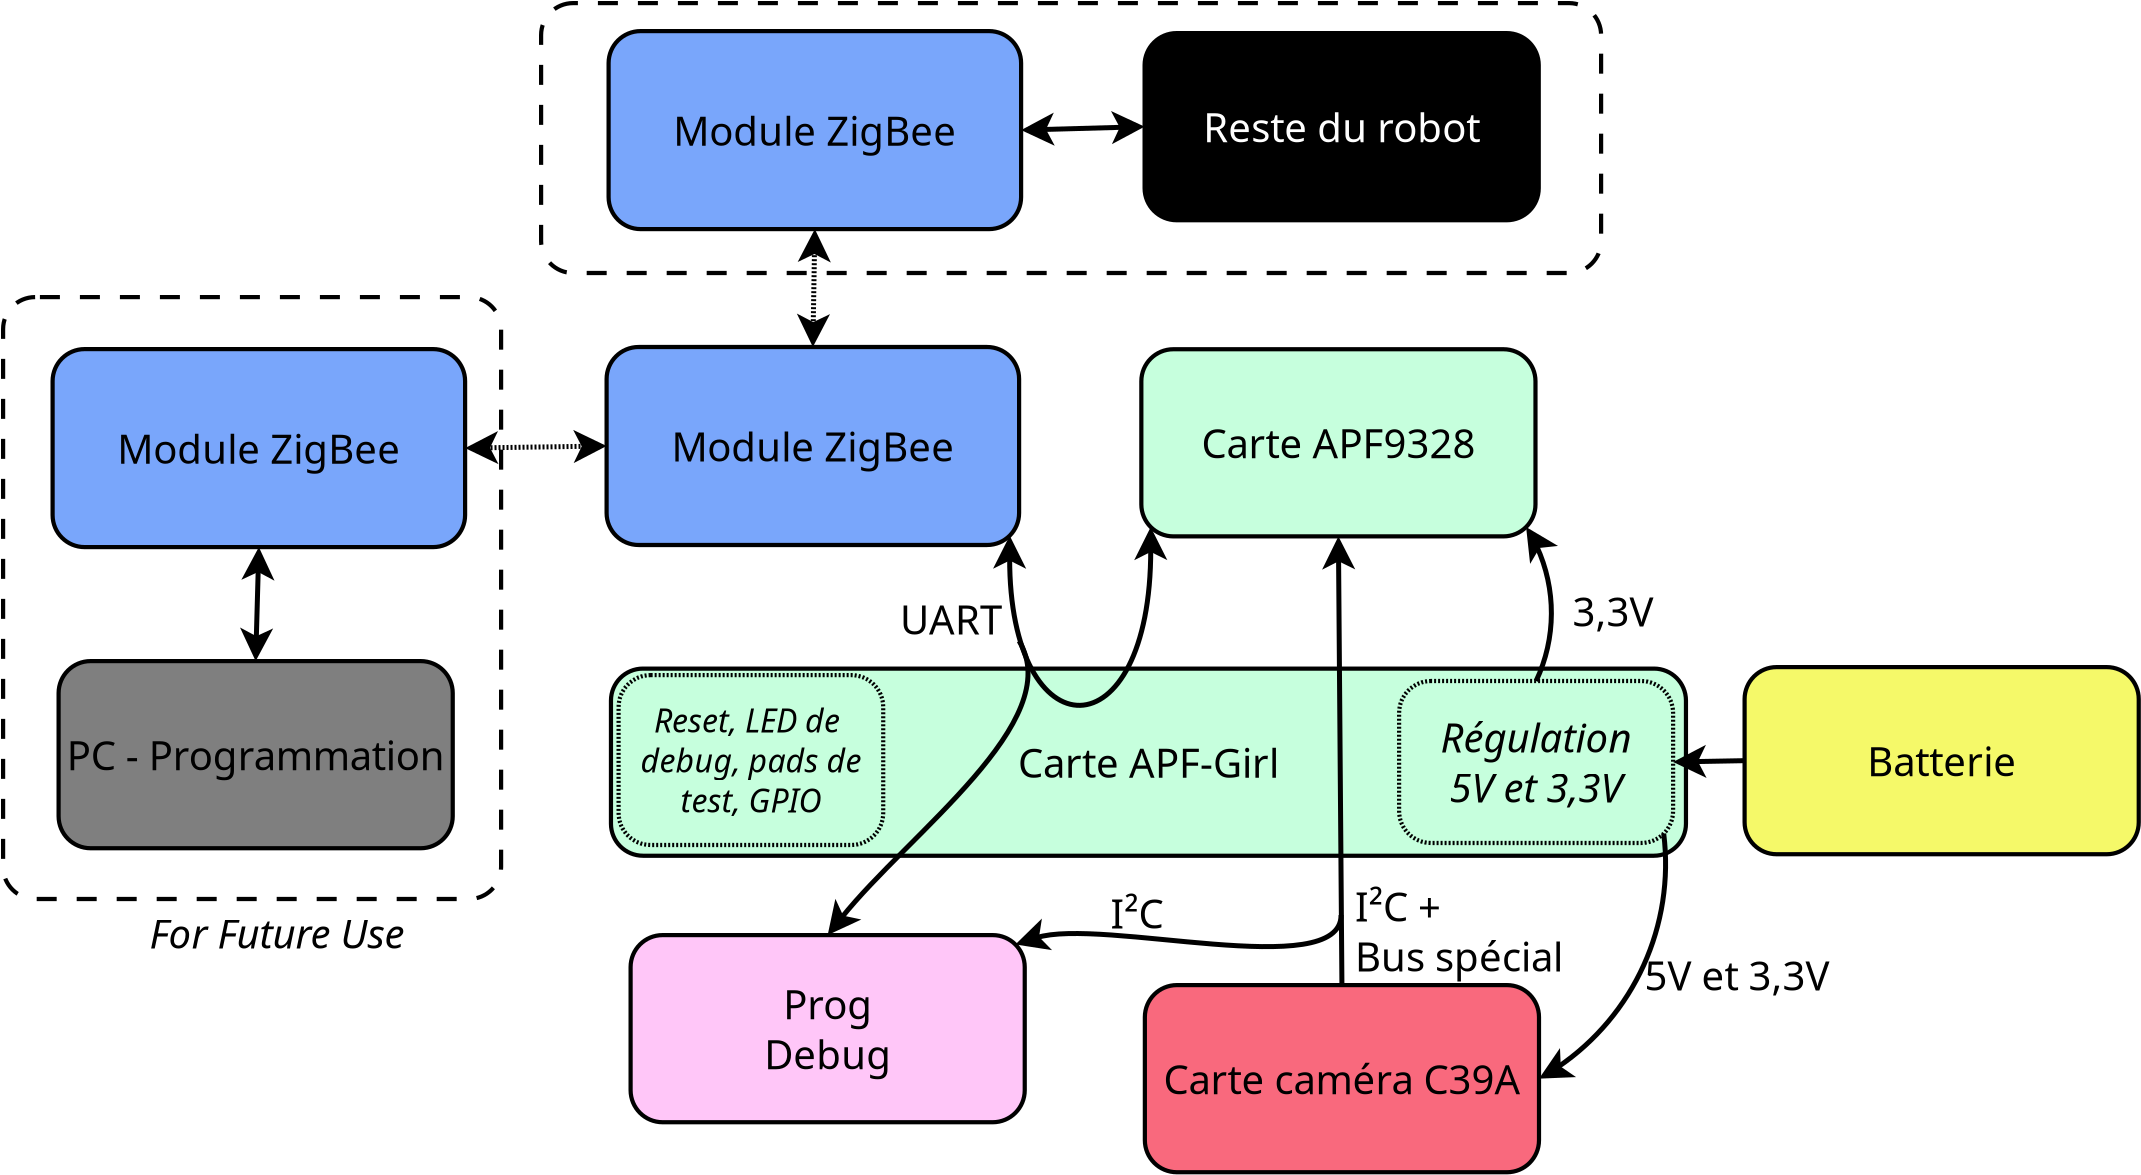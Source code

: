 <?xml version="1.0" encoding="UTF-8"?>
<dia:diagram xmlns:dia="http://www.lysator.liu.se/~alla/dia/">
  <dia:layer name="Arrière-plan" visible="true">
    <dia:object type="Standard - Box" version="0" id="O0">
      <dia:attribute name="obj_pos">
        <dia:point val="-1.993,-13.97"/>
      </dia:attribute>
      <dia:attribute name="obj_bb">
        <dia:rectangle val="-2.098,-14.075;51.112,-0.37"/>
      </dia:attribute>
      <dia:attribute name="elem_corner">
        <dia:point val="-1.993,-13.97"/>
      </dia:attribute>
      <dia:attribute name="elem_width">
        <dia:real val="53"/>
      </dia:attribute>
      <dia:attribute name="elem_height">
        <dia:real val="13.495"/>
      </dia:attribute>
      <dia:attribute name="border_width">
        <dia:real val="0.21"/>
      </dia:attribute>
      <dia:attribute name="show_background">
        <dia:boolean val="true"/>
      </dia:attribute>
      <dia:attribute name="line_style">
        <dia:enum val="1"/>
      </dia:attribute>
      <dia:attribute name="corner_radius">
        <dia:real val="1.6"/>
      </dia:attribute>
    </dia:object>
    <dia:object type="Standard - Box" version="0" id="O1">
      <dia:attribute name="obj_pos">
        <dia:point val="28.019,3.337"/>
      </dia:attribute>
      <dia:attribute name="obj_bb">
        <dia:rectangle val="27.914,3.232;47.831,12.799"/>
      </dia:attribute>
      <dia:attribute name="elem_corner">
        <dia:point val="28.019,3.337"/>
      </dia:attribute>
      <dia:attribute name="elem_width">
        <dia:real val="19.707"/>
      </dia:attribute>
      <dia:attribute name="elem_height">
        <dia:real val="9.357"/>
      </dia:attribute>
      <dia:attribute name="border_width">
        <dia:real val="0.21"/>
      </dia:attribute>
      <dia:attribute name="inner_color">
        <dia:color val="#c6ffdd"/>
      </dia:attribute>
      <dia:attribute name="show_background">
        <dia:boolean val="true"/>
      </dia:attribute>
      <dia:attribute name="corner_radius">
        <dia:real val="1.6"/>
      </dia:attribute>
    </dia:object>
    <dia:object type="Standard - Text" version="1" id="O2">
      <dia:attribute name="obj_pos">
        <dia:point val="37.872,8.016"/>
      </dia:attribute>
      <dia:attribute name="obj_bb">
        <dia:rectangle val="31.076,6.551;44.668,9.481"/>
      </dia:attribute>
      <dia:attribute name="text">
        <dia:composite type="text">
          <dia:attribute name="string">
            <dia:string>#Carte APF9328#</dia:string>
          </dia:attribute>
          <dia:attribute name="font">
            <dia:font family="sans" style="0" name="Helvetica"/>
          </dia:attribute>
          <dia:attribute name="height">
            <dia:real val="2.5"/>
          </dia:attribute>
          <dia:attribute name="pos">
            <dia:point val="37.872,8.243"/>
          </dia:attribute>
          <dia:attribute name="color">
            <dia:color val="#000000"/>
          </dia:attribute>
          <dia:attribute name="alignment">
            <dia:enum val="1"/>
          </dia:attribute>
        </dia:composite>
      </dia:attribute>
      <dia:attribute name="valign">
        <dia:enum val="2"/>
      </dia:attribute>
      <dia:connections>
        <dia:connection handle="0" to="O1" connection="8"/>
      </dia:connections>
    </dia:object>
    <dia:object type="Standard - Box" version="0" id="O3">
      <dia:attribute name="obj_pos">
        <dia:point val="1.5,19.305"/>
      </dia:attribute>
      <dia:attribute name="obj_bb">
        <dia:rectangle val="1.395,19.2;55.355,28.767"/>
      </dia:attribute>
      <dia:attribute name="elem_corner">
        <dia:point val="1.5,19.305"/>
      </dia:attribute>
      <dia:attribute name="elem_width">
        <dia:real val="53.75"/>
      </dia:attribute>
      <dia:attribute name="elem_height">
        <dia:real val="9.357"/>
      </dia:attribute>
      <dia:attribute name="border_width">
        <dia:real val="0.21"/>
      </dia:attribute>
      <dia:attribute name="inner_color">
        <dia:color val="#c6ffdd"/>
      </dia:attribute>
      <dia:attribute name="show_background">
        <dia:boolean val="true"/>
      </dia:attribute>
      <dia:attribute name="corner_radius">
        <dia:real val="1.6"/>
      </dia:attribute>
    </dia:object>
    <dia:object type="Standard - Text" version="1" id="O4">
      <dia:attribute name="obj_pos">
        <dia:point val="28.375,23.983"/>
      </dia:attribute>
      <dia:attribute name="obj_bb">
        <dia:rectangle val="21.948,22.439;34.856,25.528"/>
      </dia:attribute>
      <dia:attribute name="text">
        <dia:composite type="text">
          <dia:attribute name="string">
            <dia:string>#Carte APF-Girl#</dia:string>
          </dia:attribute>
          <dia:attribute name="font">
            <dia:font family="sans" style="0" name="Helvetica"/>
          </dia:attribute>
          <dia:attribute name="height">
            <dia:real val="2.5"/>
          </dia:attribute>
          <dia:attribute name="pos">
            <dia:point val="28.375,24.184"/>
          </dia:attribute>
          <dia:attribute name="color">
            <dia:color val="#000000"/>
          </dia:attribute>
          <dia:attribute name="alignment">
            <dia:enum val="1"/>
          </dia:attribute>
        </dia:composite>
      </dia:attribute>
      <dia:attribute name="valign">
        <dia:enum val="2"/>
      </dia:attribute>
      <dia:connections>
        <dia:connection handle="0" to="O3" connection="8"/>
      </dia:connections>
    </dia:object>
    <dia:object type="Standard - Box" version="0" id="O5">
      <dia:attribute name="obj_pos">
        <dia:point val="28.195,35.13"/>
      </dia:attribute>
      <dia:attribute name="obj_bb">
        <dia:rectangle val="28.09,35.025;48.007,44.592"/>
      </dia:attribute>
      <dia:attribute name="elem_corner">
        <dia:point val="28.195,35.13"/>
      </dia:attribute>
      <dia:attribute name="elem_width">
        <dia:real val="19.707"/>
      </dia:attribute>
      <dia:attribute name="elem_height">
        <dia:real val="9.357"/>
      </dia:attribute>
      <dia:attribute name="border_width">
        <dia:real val="0.21"/>
      </dia:attribute>
      <dia:attribute name="inner_color">
        <dia:color val="#f9697d"/>
      </dia:attribute>
      <dia:attribute name="show_background">
        <dia:boolean val="true"/>
      </dia:attribute>
      <dia:attribute name="corner_radius">
        <dia:real val="1.6"/>
      </dia:attribute>
    </dia:object>
    <dia:object type="Standard - Text" version="1" id="O6">
      <dia:attribute name="obj_pos">
        <dia:point val="38.048,39.808"/>
      </dia:attribute>
      <dia:attribute name="obj_bb">
        <dia:rectangle val="29.117,38.264;47.033,41.353"/>
      </dia:attribute>
      <dia:attribute name="text">
        <dia:composite type="text">
          <dia:attribute name="string">
            <dia:string>#Carte caméra C39A#</dia:string>
          </dia:attribute>
          <dia:attribute name="font">
            <dia:font family="sans" style="0" name="Helvetica"/>
          </dia:attribute>
          <dia:attribute name="height">
            <dia:real val="2.5"/>
          </dia:attribute>
          <dia:attribute name="pos">
            <dia:point val="38.048,40.009"/>
          </dia:attribute>
          <dia:attribute name="color">
            <dia:color val="#000000"/>
          </dia:attribute>
          <dia:attribute name="alignment">
            <dia:enum val="1"/>
          </dia:attribute>
        </dia:composite>
      </dia:attribute>
      <dia:attribute name="valign">
        <dia:enum val="2"/>
      </dia:attribute>
      <dia:connections>
        <dia:connection handle="0" to="O5" connection="8"/>
      </dia:connections>
    </dia:object>
    <dia:object type="Standard - Box" version="0" id="O7">
      <dia:attribute name="obj_pos">
        <dia:point val="1.282,3.225"/>
      </dia:attribute>
      <dia:attribute name="obj_bb">
        <dia:rectangle val="1.177,3.12;22.012,13.23"/>
      </dia:attribute>
      <dia:attribute name="elem_corner">
        <dia:point val="1.282,3.225"/>
      </dia:attribute>
      <dia:attribute name="elem_width">
        <dia:real val="20.625"/>
      </dia:attribute>
      <dia:attribute name="elem_height">
        <dia:real val="9.9"/>
      </dia:attribute>
      <dia:attribute name="border_width">
        <dia:real val="0.21"/>
      </dia:attribute>
      <dia:attribute name="inner_color">
        <dia:color val="#79a6fb"/>
      </dia:attribute>
      <dia:attribute name="show_background">
        <dia:boolean val="true"/>
      </dia:attribute>
      <dia:attribute name="corner_radius">
        <dia:real val="1.6"/>
      </dia:attribute>
    </dia:object>
    <dia:object type="Standard - Text" version="1" id="O8">
      <dia:attribute name="obj_pos">
        <dia:point val="11.595,8.175"/>
      </dia:attribute>
      <dia:attribute name="obj_bb">
        <dia:rectangle val="4.784,6.63;18.457,9.72"/>
      </dia:attribute>
      <dia:attribute name="text">
        <dia:composite type="text">
          <dia:attribute name="string">
            <dia:string>#Module ZigBee#</dia:string>
          </dia:attribute>
          <dia:attribute name="font">
            <dia:font family="sans" style="0" name="Helvetica"/>
          </dia:attribute>
          <dia:attribute name="height">
            <dia:real val="2.5"/>
          </dia:attribute>
          <dia:attribute name="pos">
            <dia:point val="11.595,8.376"/>
          </dia:attribute>
          <dia:attribute name="color">
            <dia:color val="#000000"/>
          </dia:attribute>
          <dia:attribute name="alignment">
            <dia:enum val="1"/>
          </dia:attribute>
        </dia:composite>
      </dia:attribute>
      <dia:attribute name="valign">
        <dia:enum val="2"/>
      </dia:attribute>
      <dia:connections>
        <dia:connection handle="0" to="O7" connection="8"/>
      </dia:connections>
    </dia:object>
    <dia:object type="Standard - Box" version="0" id="O9">
      <dia:attribute name="obj_pos">
        <dia:point val="40.907,19.925"/>
      </dia:attribute>
      <dia:attribute name="obj_bb">
        <dia:rectangle val="40.802,19.82;54.712,28.13"/>
      </dia:attribute>
      <dia:attribute name="elem_corner">
        <dia:point val="40.907,19.925"/>
      </dia:attribute>
      <dia:attribute name="elem_width">
        <dia:real val="13.7"/>
      </dia:attribute>
      <dia:attribute name="elem_height">
        <dia:real val="8.1"/>
      </dia:attribute>
      <dia:attribute name="border_width">
        <dia:real val="0.21"/>
      </dia:attribute>
      <dia:attribute name="inner_color">
        <dia:color val="#c6ffdd"/>
      </dia:attribute>
      <dia:attribute name="show_background">
        <dia:boolean val="true"/>
      </dia:attribute>
      <dia:attribute name="line_style">
        <dia:enum val="4"/>
      </dia:attribute>
      <dia:attribute name="corner_radius">
        <dia:real val="1.6"/>
      </dia:attribute>
    </dia:object>
    <dia:object type="Standard - Box" version="0" id="O10">
      <dia:attribute name="obj_pos">
        <dia:point val="58.182,19.23"/>
      </dia:attribute>
      <dia:attribute name="obj_bb">
        <dia:rectangle val="58.077,19.125;77.994,28.692"/>
      </dia:attribute>
      <dia:attribute name="elem_corner">
        <dia:point val="58.182,19.23"/>
      </dia:attribute>
      <dia:attribute name="elem_width">
        <dia:real val="19.707"/>
      </dia:attribute>
      <dia:attribute name="elem_height">
        <dia:real val="9.357"/>
      </dia:attribute>
      <dia:attribute name="border_width">
        <dia:real val="0.21"/>
      </dia:attribute>
      <dia:attribute name="inner_color">
        <dia:color val="#f5f969"/>
      </dia:attribute>
      <dia:attribute name="show_background">
        <dia:boolean val="true"/>
      </dia:attribute>
      <dia:attribute name="corner_radius">
        <dia:real val="1.6"/>
      </dia:attribute>
    </dia:object>
    <dia:object type="Standard - Text" version="1" id="O11">
      <dia:attribute name="obj_pos">
        <dia:point val="47.757,23.975"/>
      </dia:attribute>
      <dia:attribute name="obj_bb">
        <dia:rectangle val="42.847,21.18;52.72,26.77"/>
      </dia:attribute>
      <dia:attribute name="text">
        <dia:composite type="text">
          <dia:attribute name="string">
            <dia:string>#Régulation
5V et 3,3V#</dia:string>
          </dia:attribute>
          <dia:attribute name="font">
            <dia:font family="sans" style="8" name="Helvetica-Oblique"/>
          </dia:attribute>
          <dia:attribute name="height">
            <dia:real val="2.5"/>
          </dia:attribute>
          <dia:attribute name="pos">
            <dia:point val="47.757,22.926"/>
          </dia:attribute>
          <dia:attribute name="color">
            <dia:color val="#000000"/>
          </dia:attribute>
          <dia:attribute name="alignment">
            <dia:enum val="1"/>
          </dia:attribute>
        </dia:composite>
      </dia:attribute>
      <dia:attribute name="valign">
        <dia:enum val="2"/>
      </dia:attribute>
      <dia:connections>
        <dia:connection handle="0" to="O9" connection="8"/>
      </dia:connections>
    </dia:object>
    <dia:object type="Standard - Line" version="0" id="O12">
      <dia:attribute name="obj_pos">
        <dia:point val="58.182,23.908"/>
      </dia:attribute>
      <dia:attribute name="obj_bb">
        <dia:rectangle val="54.462,22.873;58.309,25.077"/>
      </dia:attribute>
      <dia:attribute name="conn_endpoints">
        <dia:point val="58.182,23.908"/>
        <dia:point val="54.607,23.975"/>
      </dia:attribute>
      <dia:attribute name="numcp">
        <dia:int val="1"/>
      </dia:attribute>
      <dia:attribute name="line_width">
        <dia:real val="0.25"/>
      </dia:attribute>
      <dia:attribute name="end_arrow">
        <dia:enum val="22"/>
      </dia:attribute>
      <dia:attribute name="end_arrow_length">
        <dia:real val="1.1"/>
      </dia:attribute>
      <dia:attribute name="end_arrow_width">
        <dia:real val="1.1"/>
      </dia:attribute>
      <dia:connections>
        <dia:connection handle="0" to="O10" connection="3"/>
        <dia:connection handle="1" to="O9" connection="4"/>
      </dia:connections>
    </dia:object>
    <dia:object type="Standard - Text" version="1" id="O13">
      <dia:attribute name="obj_pos">
        <dia:point val="68.035,23.908"/>
      </dia:attribute>
      <dia:attribute name="obj_bb">
        <dia:rectangle val="64.385,22.364;71.738,25.453"/>
      </dia:attribute>
      <dia:attribute name="text">
        <dia:composite type="text">
          <dia:attribute name="string">
            <dia:string>#Batterie#</dia:string>
          </dia:attribute>
          <dia:attribute name="font">
            <dia:font family="sans" style="0" name="Helvetica"/>
          </dia:attribute>
          <dia:attribute name="height">
            <dia:real val="2.5"/>
          </dia:attribute>
          <dia:attribute name="pos">
            <dia:point val="68.035,24.109"/>
          </dia:attribute>
          <dia:attribute name="color">
            <dia:color val="#000000"/>
          </dia:attribute>
          <dia:attribute name="alignment">
            <dia:enum val="1"/>
          </dia:attribute>
        </dia:composite>
      </dia:attribute>
      <dia:attribute name="valign">
        <dia:enum val="2"/>
      </dia:attribute>
      <dia:connections>
        <dia:connection handle="0" to="O10" connection="8"/>
      </dia:connections>
    </dia:object>
    <dia:object type="Standard - Arc" version="0" id="O14">
      <dia:attribute name="obj_pos">
        <dia:point val="47.757,19.925"/>
      </dia:attribute>
      <dia:attribute name="obj_bb">
        <dia:rectangle val="46.151,12.029;48.647,20.058"/>
      </dia:attribute>
      <dia:attribute name="conn_endpoints">
        <dia:point val="47.757,19.925"/>
        <dia:point val="47.257,12.226"/>
      </dia:attribute>
      <dia:attribute name="curve_distance">
        <dia:real val="1"/>
      </dia:attribute>
      <dia:attribute name="line_width">
        <dia:real val="0.25"/>
      </dia:attribute>
      <dia:attribute name="end_arrow">
        <dia:enum val="22"/>
      </dia:attribute>
      <dia:attribute name="end_arrow_length">
        <dia:real val="1.1"/>
      </dia:attribute>
      <dia:attribute name="end_arrow_width">
        <dia:real val="1.1"/>
      </dia:attribute>
      <dia:connections>
        <dia:connection handle="0" to="O9" connection="1"/>
        <dia:connection handle="1" to="O1" connection="7"/>
      </dia:connections>
    </dia:object>
    <dia:object type="Standard - Line" version="0" id="O15">
      <dia:attribute name="obj_pos">
        <dia:point val="38.048,35.13"/>
      </dia:attribute>
      <dia:attribute name="obj_bb">
        <dia:rectangle val="36.771,12.56;38.973,35.256"/>
      </dia:attribute>
      <dia:attribute name="conn_endpoints">
        <dia:point val="38.048,35.13"/>
        <dia:point val="37.872,12.694"/>
      </dia:attribute>
      <dia:attribute name="numcp">
        <dia:int val="1"/>
      </dia:attribute>
      <dia:attribute name="line_width">
        <dia:real val="0.25"/>
      </dia:attribute>
      <dia:attribute name="end_arrow">
        <dia:enum val="22"/>
      </dia:attribute>
      <dia:attribute name="end_arrow_length">
        <dia:real val="1.1"/>
      </dia:attribute>
      <dia:attribute name="end_arrow_width">
        <dia:real val="1.1"/>
      </dia:attribute>
      <dia:connections>
        <dia:connection handle="0" to="O5" connection="1"/>
        <dia:connection handle="1" to="O1" connection="6"/>
      </dia:connections>
    </dia:object>
    <dia:object type="Standard - BezierLine" version="0" id="O16">
      <dia:attribute name="obj_pos">
        <dia:point val="21.438,12.656"/>
      </dia:attribute>
      <dia:attribute name="obj_bb">
        <dia:rectangle val="20.338,12.099;29.587,20.992"/>
      </dia:attribute>
      <dia:attribute name="bez_points">
        <dia:point val="21.438,12.656"/>
        <dia:point val="21.407,23.625"/>
        <dia:point val="28.507,23.725"/>
        <dia:point val="28.487,12.226"/>
      </dia:attribute>
      <dia:attribute name="corner_types">
        <dia:enum val="0"/>
        <dia:enum val="0"/>
      </dia:attribute>
      <dia:attribute name="line_width">
        <dia:real val="0.25"/>
      </dia:attribute>
      <dia:attribute name="start_arrow">
        <dia:enum val="22"/>
      </dia:attribute>
      <dia:attribute name="start_arrow_length">
        <dia:real val="1.1"/>
      </dia:attribute>
      <dia:attribute name="start_arrow_width">
        <dia:real val="1.1"/>
      </dia:attribute>
      <dia:attribute name="end_arrow">
        <dia:enum val="22"/>
      </dia:attribute>
      <dia:attribute name="end_arrow_length">
        <dia:real val="1.1"/>
      </dia:attribute>
      <dia:attribute name="end_arrow_width">
        <dia:real val="1.1"/>
      </dia:attribute>
      <dia:connections>
        <dia:connection handle="0" to="O7" connection="7"/>
        <dia:connection handle="3" to="O1" connection="5"/>
      </dia:connections>
    </dia:object>
    <dia:object type="Standard - Arc" version="0" id="O17">
      <dia:attribute name="obj_pos">
        <dia:point val="54.138,27.556"/>
      </dia:attribute>
      <dia:attribute name="obj_bb">
        <dia:rectangle val="46.865,27.388;54.357,40.419"/>
      </dia:attribute>
      <dia:attribute name="conn_endpoints">
        <dia:point val="54.138,27.556"/>
        <dia:point val="47.902,39.808"/>
      </dia:attribute>
      <dia:attribute name="curve_distance">
        <dia:real val="-2.105"/>
      </dia:attribute>
      <dia:attribute name="line_width">
        <dia:real val="0.25"/>
      </dia:attribute>
      <dia:attribute name="end_arrow">
        <dia:enum val="22"/>
      </dia:attribute>
      <dia:attribute name="end_arrow_length">
        <dia:real val="1.1"/>
      </dia:attribute>
      <dia:attribute name="end_arrow_width">
        <dia:real val="1.1"/>
      </dia:attribute>
      <dia:connections>
        <dia:connection handle="0" to="O9" connection="7"/>
        <dia:connection handle="1" to="O5" connection="4"/>
      </dia:connections>
    </dia:object>
    <dia:object type="Standard - Text" version="1" id="O18">
      <dia:attribute name="obj_pos">
        <dia:point val="51.707,15.625"/>
      </dia:attribute>
      <dia:attribute name="obj_bb">
        <dia:rectangle val="51.707,15.225;51.707,16.425"/>
      </dia:attribute>
      <dia:attribute name="text">
        <dia:composite type="text">
          <dia:attribute name="string">
            <dia:string>##</dia:string>
          </dia:attribute>
          <dia:attribute name="font">
            <dia:font family="sans" style="0" name="Helvetica"/>
          </dia:attribute>
          <dia:attribute name="height">
            <dia:real val="0.8"/>
          </dia:attribute>
          <dia:attribute name="pos">
            <dia:point val="51.707,15.625"/>
          </dia:attribute>
          <dia:attribute name="color">
            <dia:color val="#000000"/>
          </dia:attribute>
          <dia:attribute name="alignment">
            <dia:enum val="0"/>
          </dia:attribute>
        </dia:composite>
      </dia:attribute>
      <dia:attribute name="valign">
        <dia:enum val="3"/>
      </dia:attribute>
    </dia:object>
    <dia:object type="Standard - Text" version="1" id="O19">
      <dia:attribute name="obj_pos">
        <dia:point val="51.607,16.425"/>
      </dia:attribute>
      <dia:attribute name="obj_bb">
        <dia:rectangle val="49.533,14.88;53.734,17.97"/>
      </dia:attribute>
      <dia:attribute name="text">
        <dia:composite type="text">
          <dia:attribute name="string">
            <dia:string>#3,3V#</dia:string>
          </dia:attribute>
          <dia:attribute name="font">
            <dia:font family="sans" style="0" name="Helvetica"/>
          </dia:attribute>
          <dia:attribute name="height">
            <dia:real val="2.5"/>
          </dia:attribute>
          <dia:attribute name="pos">
            <dia:point val="51.607,16.626"/>
          </dia:attribute>
          <dia:attribute name="color">
            <dia:color val="#000000"/>
          </dia:attribute>
          <dia:attribute name="alignment">
            <dia:enum val="1"/>
          </dia:attribute>
        </dia:composite>
      </dia:attribute>
      <dia:attribute name="valign">
        <dia:enum val="2"/>
      </dia:attribute>
    </dia:object>
    <dia:object type="Standard - Text" version="1" id="O20">
      <dia:attribute name="obj_pos">
        <dia:point val="57.807,34.625"/>
      </dia:attribute>
      <dia:attribute name="obj_bb">
        <dia:rectangle val="53.031,33.08;62.636,36.17"/>
      </dia:attribute>
      <dia:attribute name="text">
        <dia:composite type="text">
          <dia:attribute name="string">
            <dia:string>#5V et 3,3V#</dia:string>
          </dia:attribute>
          <dia:attribute name="font">
            <dia:font family="sans" style="0" name="Helvetica"/>
          </dia:attribute>
          <dia:attribute name="height">
            <dia:real val="2.5"/>
          </dia:attribute>
          <dia:attribute name="pos">
            <dia:point val="57.807,34.826"/>
          </dia:attribute>
          <dia:attribute name="color">
            <dia:color val="#000000"/>
          </dia:attribute>
          <dia:attribute name="alignment">
            <dia:enum val="1"/>
          </dia:attribute>
        </dia:composite>
      </dia:attribute>
      <dia:attribute name="valign">
        <dia:enum val="2"/>
      </dia:attribute>
    </dia:object>
    <dia:object type="Standard - Text" version="1" id="O21">
      <dia:attribute name="obj_pos">
        <dia:point val="60.207,11.525"/>
      </dia:attribute>
      <dia:attribute name="obj_bb">
        <dia:rectangle val="60.187,11.105;60.207,12.365"/>
      </dia:attribute>
      <dia:attribute name="text">
        <dia:composite type="text">
          <dia:attribute name="string">
            <dia:string>##</dia:string>
          </dia:attribute>
          <dia:attribute name="font">
            <dia:font family="sans" style="0" name="Helvetica"/>
          </dia:attribute>
          <dia:attribute name="height">
            <dia:real val="0.8"/>
          </dia:attribute>
          <dia:attribute name="pos">
            <dia:point val="60.207,11.525"/>
          </dia:attribute>
          <dia:attribute name="color">
            <dia:color val="#000000"/>
          </dia:attribute>
          <dia:attribute name="alignment">
            <dia:enum val="0"/>
          </dia:attribute>
        </dia:composite>
      </dia:attribute>
      <dia:attribute name="valign">
        <dia:enum val="3"/>
      </dia:attribute>
    </dia:object>
    <dia:object type="Standard - Text" version="1" id="O22">
      <dia:attribute name="obj_pos">
        <dia:point val="18.507,16.825"/>
      </dia:attribute>
      <dia:attribute name="obj_bb">
        <dia:rectangle val="16.092,15.28;20.975,18.37"/>
      </dia:attribute>
      <dia:attribute name="text">
        <dia:composite type="text">
          <dia:attribute name="string">
            <dia:string>#UART#</dia:string>
          </dia:attribute>
          <dia:attribute name="font">
            <dia:font family="sans" style="0" name="Helvetica"/>
          </dia:attribute>
          <dia:attribute name="height">
            <dia:real val="2.5"/>
          </dia:attribute>
          <dia:attribute name="pos">
            <dia:point val="18.507,17.026"/>
          </dia:attribute>
          <dia:attribute name="color">
            <dia:color val="#000000"/>
          </dia:attribute>
          <dia:attribute name="alignment">
            <dia:enum val="1"/>
          </dia:attribute>
        </dia:composite>
      </dia:attribute>
      <dia:attribute name="valign">
        <dia:enum val="2"/>
      </dia:attribute>
    </dia:object>
    <dia:object type="Standard - Box" version="0" id="O23">
      <dia:attribute name="obj_pos">
        <dia:point val="2.482,32.63"/>
      </dia:attribute>
      <dia:attribute name="obj_bb">
        <dia:rectangle val="2.377,32.525;22.294,42.092"/>
      </dia:attribute>
      <dia:attribute name="elem_corner">
        <dia:point val="2.482,32.63"/>
      </dia:attribute>
      <dia:attribute name="elem_width">
        <dia:real val="19.707"/>
      </dia:attribute>
      <dia:attribute name="elem_height">
        <dia:real val="9.357"/>
      </dia:attribute>
      <dia:attribute name="border_width">
        <dia:real val="0.21"/>
      </dia:attribute>
      <dia:attribute name="inner_color">
        <dia:color val="#ffc6f8"/>
      </dia:attribute>
      <dia:attribute name="show_background">
        <dia:boolean val="true"/>
      </dia:attribute>
      <dia:attribute name="corner_radius">
        <dia:real val="1.6"/>
      </dia:attribute>
    </dia:object>
    <dia:object type="Standard - Text" version="1" id="O24">
      <dia:attribute name="obj_pos">
        <dia:point val="12.335,37.308"/>
      </dia:attribute>
      <dia:attribute name="obj_bb">
        <dia:rectangle val="9.338,34.514;15.386,40.103"/>
      </dia:attribute>
      <dia:attribute name="text">
        <dia:composite type="text">
          <dia:attribute name="string">
            <dia:string>#Prog
Debug#</dia:string>
          </dia:attribute>
          <dia:attribute name="font">
            <dia:font family="sans" style="0" name="Helvetica"/>
          </dia:attribute>
          <dia:attribute name="height">
            <dia:real val="2.5"/>
          </dia:attribute>
          <dia:attribute name="pos">
            <dia:point val="12.335,36.259"/>
          </dia:attribute>
          <dia:attribute name="color">
            <dia:color val="#000000"/>
          </dia:attribute>
          <dia:attribute name="alignment">
            <dia:enum val="1"/>
          </dia:attribute>
        </dia:composite>
      </dia:attribute>
      <dia:attribute name="valign">
        <dia:enum val="2"/>
      </dia:attribute>
      <dia:connections>
        <dia:connection handle="0" to="O23" connection="8"/>
      </dia:connections>
    </dia:object>
    <dia:object type="Standard - Box" version="0" id="O25">
      <dia:attribute name="obj_pos">
        <dia:point val="-28.893,0.73"/>
      </dia:attribute>
      <dia:attribute name="obj_bb">
        <dia:rectangle val="-28.998,0.625;-3.888,30.93"/>
      </dia:attribute>
      <dia:attribute name="elem_corner">
        <dia:point val="-28.893,0.73"/>
      </dia:attribute>
      <dia:attribute name="elem_width">
        <dia:real val="24.9"/>
      </dia:attribute>
      <dia:attribute name="elem_height">
        <dia:real val="30.095"/>
      </dia:attribute>
      <dia:attribute name="border_width">
        <dia:real val="0.21"/>
      </dia:attribute>
      <dia:attribute name="show_background">
        <dia:boolean val="true"/>
      </dia:attribute>
      <dia:attribute name="line_style">
        <dia:enum val="1"/>
      </dia:attribute>
      <dia:attribute name="corner_radius">
        <dia:real val="1.6"/>
      </dia:attribute>
    </dia:object>
    <dia:object type="Standard - Box" version="0" id="O26">
      <dia:attribute name="obj_pos">
        <dia:point val="-26.418,3.33"/>
      </dia:attribute>
      <dia:attribute name="obj_bb">
        <dia:rectangle val="-26.523,3.225;-5.688,13.335"/>
      </dia:attribute>
      <dia:attribute name="elem_corner">
        <dia:point val="-26.418,3.33"/>
      </dia:attribute>
      <dia:attribute name="elem_width">
        <dia:real val="20.625"/>
      </dia:attribute>
      <dia:attribute name="elem_height">
        <dia:real val="9.9"/>
      </dia:attribute>
      <dia:attribute name="border_width">
        <dia:real val="0.21"/>
      </dia:attribute>
      <dia:attribute name="inner_color">
        <dia:color val="#79a6fb"/>
      </dia:attribute>
      <dia:attribute name="show_background">
        <dia:boolean val="true"/>
      </dia:attribute>
      <dia:attribute name="corner_radius">
        <dia:real val="1.6"/>
      </dia:attribute>
    </dia:object>
    <dia:object type="Standard - Text" version="1" id="O27">
      <dia:attribute name="obj_pos">
        <dia:point val="-16.105,8.28"/>
      </dia:attribute>
      <dia:attribute name="obj_bb">
        <dia:rectangle val="-22.916,6.815;-9.296,9.745"/>
      </dia:attribute>
      <dia:attribute name="text">
        <dia:composite type="text">
          <dia:attribute name="string">
            <dia:string>#Module ZigBee#</dia:string>
          </dia:attribute>
          <dia:attribute name="font">
            <dia:font family="sans" style="0" name="Helvetica"/>
          </dia:attribute>
          <dia:attribute name="height">
            <dia:real val="2.5"/>
          </dia:attribute>
          <dia:attribute name="pos">
            <dia:point val="-16.105,8.508"/>
          </dia:attribute>
          <dia:attribute name="color">
            <dia:color val="#000000"/>
          </dia:attribute>
          <dia:attribute name="alignment">
            <dia:enum val="1"/>
          </dia:attribute>
        </dia:composite>
      </dia:attribute>
      <dia:attribute name="valign">
        <dia:enum val="2"/>
      </dia:attribute>
      <dia:connections>
        <dia:connection handle="0" to="O26" connection="8"/>
      </dia:connections>
    </dia:object>
    <dia:object type="Standard - Box" version="0" id="O28">
      <dia:attribute name="obj_pos">
        <dia:point val="-26.118,18.93"/>
      </dia:attribute>
      <dia:attribute name="obj_bb">
        <dia:rectangle val="-26.223,18.825;-6.306,28.392"/>
      </dia:attribute>
      <dia:attribute name="elem_corner">
        <dia:point val="-26.118,18.93"/>
      </dia:attribute>
      <dia:attribute name="elem_width">
        <dia:real val="19.707"/>
      </dia:attribute>
      <dia:attribute name="elem_height">
        <dia:real val="9.357"/>
      </dia:attribute>
      <dia:attribute name="border_width">
        <dia:real val="0.21"/>
      </dia:attribute>
      <dia:attribute name="inner_color">
        <dia:color val="#7f7f7f"/>
      </dia:attribute>
      <dia:attribute name="show_background">
        <dia:boolean val="true"/>
      </dia:attribute>
      <dia:attribute name="corner_radius">
        <dia:real val="1.6"/>
      </dia:attribute>
    </dia:object>
    <dia:object type="Standard - Text" version="1" id="O29">
      <dia:attribute name="obj_pos">
        <dia:point val="-16.265,23.608"/>
      </dia:attribute>
      <dia:attribute name="obj_bb">
        <dia:rectangle val="-25.398,22.143;-7.131,25.073"/>
      </dia:attribute>
      <dia:attribute name="text">
        <dia:composite type="text">
          <dia:attribute name="string">
            <dia:string>#PC - Programmation#</dia:string>
          </dia:attribute>
          <dia:attribute name="font">
            <dia:font family="sans" style="0" name="Helvetica"/>
          </dia:attribute>
          <dia:attribute name="height">
            <dia:real val="2.5"/>
          </dia:attribute>
          <dia:attribute name="pos">
            <dia:point val="-16.265,23.836"/>
          </dia:attribute>
          <dia:attribute name="color">
            <dia:color val="#000000"/>
          </dia:attribute>
          <dia:attribute name="alignment">
            <dia:enum val="1"/>
          </dia:attribute>
        </dia:composite>
      </dia:attribute>
      <dia:attribute name="valign">
        <dia:enum val="2"/>
      </dia:attribute>
      <dia:connections>
        <dia:connection handle="0" to="O28" connection="8"/>
      </dia:connections>
    </dia:object>
    <dia:object type="Standard - Line" version="0" id="O30">
      <dia:attribute name="obj_pos">
        <dia:point val="1.282,8.175"/>
      </dia:attribute>
      <dia:attribute name="obj_bb">
        <dia:rectangle val="-5.934,7.073;1.423,9.382"/>
      </dia:attribute>
      <dia:attribute name="conn_endpoints">
        <dia:point val="1.282,8.175"/>
        <dia:point val="-5.793,8.28"/>
      </dia:attribute>
      <dia:attribute name="numcp">
        <dia:int val="1"/>
      </dia:attribute>
      <dia:attribute name="line_width">
        <dia:real val="0.25"/>
      </dia:attribute>
      <dia:attribute name="line_style">
        <dia:enum val="4"/>
      </dia:attribute>
      <dia:attribute name="start_arrow">
        <dia:enum val="22"/>
      </dia:attribute>
      <dia:attribute name="start_arrow_length">
        <dia:real val="1.1"/>
      </dia:attribute>
      <dia:attribute name="start_arrow_width">
        <dia:real val="1.1"/>
      </dia:attribute>
      <dia:attribute name="end_arrow">
        <dia:enum val="22"/>
      </dia:attribute>
      <dia:attribute name="end_arrow_length">
        <dia:real val="1.1"/>
      </dia:attribute>
      <dia:attribute name="end_arrow_width">
        <dia:real val="1.1"/>
      </dia:attribute>
      <dia:connections>
        <dia:connection handle="0" to="O7" connection="3"/>
        <dia:connection handle="1" to="O26" connection="4"/>
      </dia:connections>
    </dia:object>
    <dia:object type="Standard - Text" version="1" id="O31">
      <dia:attribute name="obj_pos">
        <dia:point val="-15.193,32.525"/>
      </dia:attribute>
      <dia:attribute name="obj_bb">
        <dia:rectangle val="-21.868,30.98;-8.465,34.07"/>
      </dia:attribute>
      <dia:attribute name="text">
        <dia:composite type="text">
          <dia:attribute name="string">
            <dia:string>#For Future Use#</dia:string>
          </dia:attribute>
          <dia:attribute name="font">
            <dia:font family="sans" style="8" name="Helvetica-Oblique"/>
          </dia:attribute>
          <dia:attribute name="height">
            <dia:real val="2.5"/>
          </dia:attribute>
          <dia:attribute name="pos">
            <dia:point val="-15.193,32.726"/>
          </dia:attribute>
          <dia:attribute name="color">
            <dia:color val="#000000"/>
          </dia:attribute>
          <dia:attribute name="alignment">
            <dia:enum val="1"/>
          </dia:attribute>
        </dia:composite>
      </dia:attribute>
      <dia:attribute name="valign">
        <dia:enum val="2"/>
      </dia:attribute>
    </dia:object>
    <dia:object type="Standard - Line" version="0" id="O32">
      <dia:attribute name="obj_pos">
        <dia:point val="-16.265,18.93"/>
      </dia:attribute>
      <dia:attribute name="obj_bb">
        <dia:rectangle val="-17.368,13.074;-15.002,19.086"/>
      </dia:attribute>
      <dia:attribute name="conn_endpoints">
        <dia:point val="-16.265,18.93"/>
        <dia:point val="-16.105,13.23"/>
      </dia:attribute>
      <dia:attribute name="numcp">
        <dia:int val="1"/>
      </dia:attribute>
      <dia:attribute name="line_width">
        <dia:real val="0.25"/>
      </dia:attribute>
      <dia:attribute name="start_arrow">
        <dia:enum val="22"/>
      </dia:attribute>
      <dia:attribute name="start_arrow_length">
        <dia:real val="1.1"/>
      </dia:attribute>
      <dia:attribute name="start_arrow_width">
        <dia:real val="1.1"/>
      </dia:attribute>
      <dia:attribute name="end_arrow">
        <dia:enum val="22"/>
      </dia:attribute>
      <dia:attribute name="end_arrow_length">
        <dia:real val="1.1"/>
      </dia:attribute>
      <dia:attribute name="end_arrow_width">
        <dia:real val="1.1"/>
      </dia:attribute>
      <dia:connections>
        <dia:connection handle="0" to="O28" connection="1"/>
        <dia:connection handle="1" to="O26" connection="6"/>
      </dia:connections>
    </dia:object>
    <dia:object type="Standard - Box" version="0" id="O33">
      <dia:attribute name="obj_pos">
        <dia:point val="1.382,-12.57"/>
      </dia:attribute>
      <dia:attribute name="obj_bb">
        <dia:rectangle val="1.277,-12.675;22.112,-2.565"/>
      </dia:attribute>
      <dia:attribute name="elem_corner">
        <dia:point val="1.382,-12.57"/>
      </dia:attribute>
      <dia:attribute name="elem_width">
        <dia:real val="20.625"/>
      </dia:attribute>
      <dia:attribute name="elem_height">
        <dia:real val="9.9"/>
      </dia:attribute>
      <dia:attribute name="border_width">
        <dia:real val="0.21"/>
      </dia:attribute>
      <dia:attribute name="inner_color">
        <dia:color val="#79a6fb"/>
      </dia:attribute>
      <dia:attribute name="show_background">
        <dia:boolean val="true"/>
      </dia:attribute>
      <dia:attribute name="corner_radius">
        <dia:real val="1.6"/>
      </dia:attribute>
    </dia:object>
    <dia:object type="Standard - Line" version="0" id="O34">
      <dia:attribute name="obj_pos">
        <dia:point val="11.694,-2.67"/>
      </dia:attribute>
      <dia:attribute name="obj_bb">
        <dia:rectangle val="10.492,-2.814;12.796,3.369"/>
      </dia:attribute>
      <dia:attribute name="conn_endpoints">
        <dia:point val="11.694,-2.67"/>
        <dia:point val="11.595,3.225"/>
      </dia:attribute>
      <dia:attribute name="numcp">
        <dia:int val="1"/>
      </dia:attribute>
      <dia:attribute name="line_width">
        <dia:real val="0.25"/>
      </dia:attribute>
      <dia:attribute name="line_style">
        <dia:enum val="4"/>
      </dia:attribute>
      <dia:attribute name="start_arrow">
        <dia:enum val="22"/>
      </dia:attribute>
      <dia:attribute name="start_arrow_length">
        <dia:real val="1.1"/>
      </dia:attribute>
      <dia:attribute name="start_arrow_width">
        <dia:real val="1.1"/>
      </dia:attribute>
      <dia:attribute name="end_arrow">
        <dia:enum val="22"/>
      </dia:attribute>
      <dia:attribute name="end_arrow_length">
        <dia:real val="1.1"/>
      </dia:attribute>
      <dia:attribute name="end_arrow_width">
        <dia:real val="1.1"/>
      </dia:attribute>
      <dia:connections>
        <dia:connection handle="0" to="O33" connection="6"/>
        <dia:connection handle="1" to="O7" connection="1"/>
      </dia:connections>
    </dia:object>
    <dia:object type="Standard - Text" version="1" id="O35">
      <dia:attribute name="obj_pos">
        <dia:point val="11.694,-7.62"/>
      </dia:attribute>
      <dia:attribute name="obj_bb">
        <dia:rectangle val="4.884,-9.165;18.558,-6.075"/>
      </dia:attribute>
      <dia:attribute name="text">
        <dia:composite type="text">
          <dia:attribute name="string">
            <dia:string>#Module ZigBee#</dia:string>
          </dia:attribute>
          <dia:attribute name="font">
            <dia:font family="sans" style="0" name="Helvetica"/>
          </dia:attribute>
          <dia:attribute name="height">
            <dia:real val="2.5"/>
          </dia:attribute>
          <dia:attribute name="pos">
            <dia:point val="11.694,-7.419"/>
          </dia:attribute>
          <dia:attribute name="color">
            <dia:color val="#000000"/>
          </dia:attribute>
          <dia:attribute name="alignment">
            <dia:enum val="1"/>
          </dia:attribute>
        </dia:composite>
      </dia:attribute>
      <dia:attribute name="valign">
        <dia:enum val="2"/>
      </dia:attribute>
      <dia:connections>
        <dia:connection handle="0" to="O33" connection="8"/>
      </dia:connections>
    </dia:object>
    <dia:object type="Standard - BezierLine" version="0" id="O36">
      <dia:attribute name="obj_pos">
        <dia:point val="21.907,17.925"/>
      </dia:attribute>
      <dia:attribute name="obj_bb">
        <dia:rectangle val="11.398,17.753;22.477,33.414"/>
      </dia:attribute>
      <dia:attribute name="bez_points">
        <dia:point val="21.907,17.925"/>
        <dia:point val="24.307,21.925"/>
        <dia:point val="16.407,27.525"/>
        <dia:point val="12.335,32.63"/>
      </dia:attribute>
      <dia:attribute name="corner_types">
        <dia:enum val="0"/>
        <dia:enum val="0"/>
      </dia:attribute>
      <dia:attribute name="line_width">
        <dia:real val="0.25"/>
      </dia:attribute>
      <dia:attribute name="end_arrow">
        <dia:enum val="22"/>
      </dia:attribute>
      <dia:attribute name="end_arrow_length">
        <dia:real val="1.1"/>
      </dia:attribute>
      <dia:attribute name="end_arrow_width">
        <dia:real val="1.1"/>
      </dia:attribute>
      <dia:connections>
        <dia:connection handle="3" to="O23" connection="1"/>
      </dia:connections>
    </dia:object>
    <dia:object type="Standard - BezierLine" version="0" id="O37">
      <dia:attribute name="obj_pos">
        <dia:point val="21.72,33.099"/>
      </dia:attribute>
      <dia:attribute name="obj_bb">
        <dia:rectangle val="21.265,31.5;38.132,34.184"/>
      </dia:attribute>
      <dia:attribute name="bez_points">
        <dia:point val="21.72,33.099"/>
        <dia:point val="26.007,31.725"/>
        <dia:point val="38.007,35.025"/>
        <dia:point val="38.007,31.625"/>
      </dia:attribute>
      <dia:attribute name="corner_types">
        <dia:enum val="0"/>
        <dia:enum val="0"/>
      </dia:attribute>
      <dia:attribute name="line_width">
        <dia:real val="0.25"/>
      </dia:attribute>
      <dia:attribute name="start_arrow">
        <dia:enum val="22"/>
      </dia:attribute>
      <dia:attribute name="start_arrow_length">
        <dia:real val="1.1"/>
      </dia:attribute>
      <dia:attribute name="start_arrow_width">
        <dia:real val="1.1"/>
      </dia:attribute>
      <dia:connections>
        <dia:connection handle="0" to="O23" connection="2"/>
      </dia:connections>
    </dia:object>
    <dia:object type="Standard - Text" version="1" id="O38">
      <dia:attribute name="obj_pos">
        <dia:point val="27.807,31.525"/>
      </dia:attribute>
      <dia:attribute name="obj_bb">
        <dia:rectangle val="26.484,29.98;29.077,33.07"/>
      </dia:attribute>
      <dia:attribute name="text">
        <dia:composite type="text">
          <dia:attribute name="string">
            <dia:string>#I²C#</dia:string>
          </dia:attribute>
          <dia:attribute name="font">
            <dia:font family="sans" style="0" name="Helvetica"/>
          </dia:attribute>
          <dia:attribute name="height">
            <dia:real val="2.5"/>
          </dia:attribute>
          <dia:attribute name="pos">
            <dia:point val="27.807,31.726"/>
          </dia:attribute>
          <dia:attribute name="color">
            <dia:color val="#000000"/>
          </dia:attribute>
          <dia:attribute name="alignment">
            <dia:enum val="1"/>
          </dia:attribute>
        </dia:composite>
      </dia:attribute>
      <dia:attribute name="valign">
        <dia:enum val="2"/>
      </dia:attribute>
    </dia:object>
    <dia:object type="Standard - Text" version="1" id="O39">
      <dia:attribute name="obj_pos">
        <dia:point val="38.707,32.425"/>
      </dia:attribute>
      <dia:attribute name="obj_bb">
        <dia:rectangle val="38.654,29.63;49.007,35.22"/>
      </dia:attribute>
      <dia:attribute name="text">
        <dia:composite type="text">
          <dia:attribute name="string">
            <dia:string>#I²C +
Bus spécial#</dia:string>
          </dia:attribute>
          <dia:attribute name="font">
            <dia:font family="sans" style="0" name="Helvetica"/>
          </dia:attribute>
          <dia:attribute name="height">
            <dia:real val="2.5"/>
          </dia:attribute>
          <dia:attribute name="pos">
            <dia:point val="38.707,31.376"/>
          </dia:attribute>
          <dia:attribute name="color">
            <dia:color val="#000000"/>
          </dia:attribute>
          <dia:attribute name="alignment">
            <dia:enum val="0"/>
          </dia:attribute>
        </dia:composite>
      </dia:attribute>
      <dia:attribute name="valign">
        <dia:enum val="2"/>
      </dia:attribute>
    </dia:object>
    <dia:object type="Standard - Box" version="0" id="O40">
      <dia:attribute name="obj_pos">
        <dia:point val="1.882,19.63"/>
      </dia:attribute>
      <dia:attribute name="obj_bb">
        <dia:rectangle val="1.777,19.525;15.218,28.23"/>
      </dia:attribute>
      <dia:attribute name="elem_corner">
        <dia:point val="1.882,19.63"/>
      </dia:attribute>
      <dia:attribute name="elem_width">
        <dia:real val="13.231"/>
      </dia:attribute>
      <dia:attribute name="elem_height">
        <dia:real val="8.495"/>
      </dia:attribute>
      <dia:attribute name="border_width">
        <dia:real val="0.21"/>
      </dia:attribute>
      <dia:attribute name="inner_color">
        <dia:color val="#c6ffdd"/>
      </dia:attribute>
      <dia:attribute name="show_background">
        <dia:boolean val="true"/>
      </dia:attribute>
      <dia:attribute name="line_style">
        <dia:enum val="4"/>
      </dia:attribute>
      <dia:attribute name="corner_radius">
        <dia:real val="1.6"/>
      </dia:attribute>
    </dia:object>
    <dia:object type="Standard - Text" version="1" id="O41">
      <dia:attribute name="obj_pos">
        <dia:point val="8.498,23.878"/>
      </dia:attribute>
      <dia:attribute name="obj_bb">
        <dia:rectangle val="2.843,20.641;14.195,27.114"/>
      </dia:attribute>
      <dia:attribute name="text">
        <dia:composite type="text">
          <dia:attribute name="string">
            <dia:string>#Reset, LED de 
debug, pads de
test, GPIO#</dia:string>
          </dia:attribute>
          <dia:attribute name="font">
            <dia:font family="sans" style="8" name="Helvetica-Oblique"/>
          </dia:attribute>
          <dia:attribute name="height">
            <dia:real val="2"/>
          </dia:attribute>
          <dia:attribute name="pos">
            <dia:point val="8.498,22.039"/>
          </dia:attribute>
          <dia:attribute name="color">
            <dia:color val="#000000"/>
          </dia:attribute>
          <dia:attribute name="alignment">
            <dia:enum val="1"/>
          </dia:attribute>
        </dia:composite>
      </dia:attribute>
      <dia:attribute name="valign">
        <dia:enum val="2"/>
      </dia:attribute>
      <dia:connections>
        <dia:connection handle="0" to="O40" connection="8"/>
      </dia:connections>
    </dia:object>
    <dia:object type="Standard - Box" version="0" id="O42">
      <dia:attribute name="obj_pos">
        <dia:point val="28.182,-12.47"/>
      </dia:attribute>
      <dia:attribute name="obj_bb">
        <dia:rectangle val="28.077,-12.575;47.994,-3.008"/>
      </dia:attribute>
      <dia:attribute name="elem_corner">
        <dia:point val="28.182,-12.47"/>
      </dia:attribute>
      <dia:attribute name="elem_width">
        <dia:real val="19.707"/>
      </dia:attribute>
      <dia:attribute name="elem_height">
        <dia:real val="9.357"/>
      </dia:attribute>
      <dia:attribute name="border_width">
        <dia:real val="0.21"/>
      </dia:attribute>
      <dia:attribute name="inner_color">
        <dia:color val="#000000"/>
      </dia:attribute>
      <dia:attribute name="show_background">
        <dia:boolean val="true"/>
      </dia:attribute>
      <dia:attribute name="corner_radius">
        <dia:real val="1.6"/>
      </dia:attribute>
    </dia:object>
    <dia:object type="Standard - Line" version="0" id="O43">
      <dia:attribute name="obj_pos">
        <dia:point val="28.182,-7.792"/>
      </dia:attribute>
      <dia:attribute name="obj_bb">
        <dia:rectangle val="21.852,-8.895;28.337,-6.517"/>
      </dia:attribute>
      <dia:attribute name="conn_endpoints">
        <dia:point val="28.182,-7.792"/>
        <dia:point val="22.007,-7.62"/>
      </dia:attribute>
      <dia:attribute name="numcp">
        <dia:int val="1"/>
      </dia:attribute>
      <dia:attribute name="line_width">
        <dia:real val="0.25"/>
      </dia:attribute>
      <dia:attribute name="start_arrow">
        <dia:enum val="22"/>
      </dia:attribute>
      <dia:attribute name="start_arrow_length">
        <dia:real val="1.1"/>
      </dia:attribute>
      <dia:attribute name="start_arrow_width">
        <dia:real val="1.1"/>
      </dia:attribute>
      <dia:attribute name="end_arrow">
        <dia:enum val="22"/>
      </dia:attribute>
      <dia:attribute name="end_arrow_length">
        <dia:real val="1.1"/>
      </dia:attribute>
      <dia:attribute name="end_arrow_width">
        <dia:real val="1.1"/>
      </dia:attribute>
      <dia:connections>
        <dia:connection handle="0" to="O42" connection="3"/>
        <dia:connection handle="1" to="O33" connection="4"/>
      </dia:connections>
    </dia:object>
    <dia:object type="Standard - Text" version="1" id="O44">
      <dia:attribute name="obj_pos">
        <dia:point val="38.035,-7.792"/>
      </dia:attribute>
      <dia:attribute name="obj_bb">
        <dia:rectangle val="31.345,-9.336;44.778,-6.247"/>
      </dia:attribute>
      <dia:attribute name="text">
        <dia:composite type="text">
          <dia:attribute name="string">
            <dia:string>#Reste du robot#</dia:string>
          </dia:attribute>
          <dia:attribute name="font">
            <dia:font family="sans" style="0" name="Helvetica"/>
          </dia:attribute>
          <dia:attribute name="height">
            <dia:real val="2.5"/>
          </dia:attribute>
          <dia:attribute name="pos">
            <dia:point val="38.035,-7.591"/>
          </dia:attribute>
          <dia:attribute name="color">
            <dia:color val="#ffffff"/>
          </dia:attribute>
          <dia:attribute name="alignment">
            <dia:enum val="1"/>
          </dia:attribute>
        </dia:composite>
      </dia:attribute>
      <dia:attribute name="valign">
        <dia:enum val="2"/>
      </dia:attribute>
      <dia:connections>
        <dia:connection handle="0" to="O42" connection="8"/>
      </dia:connections>
    </dia:object>
  </dia:layer>
</dia:diagram>
